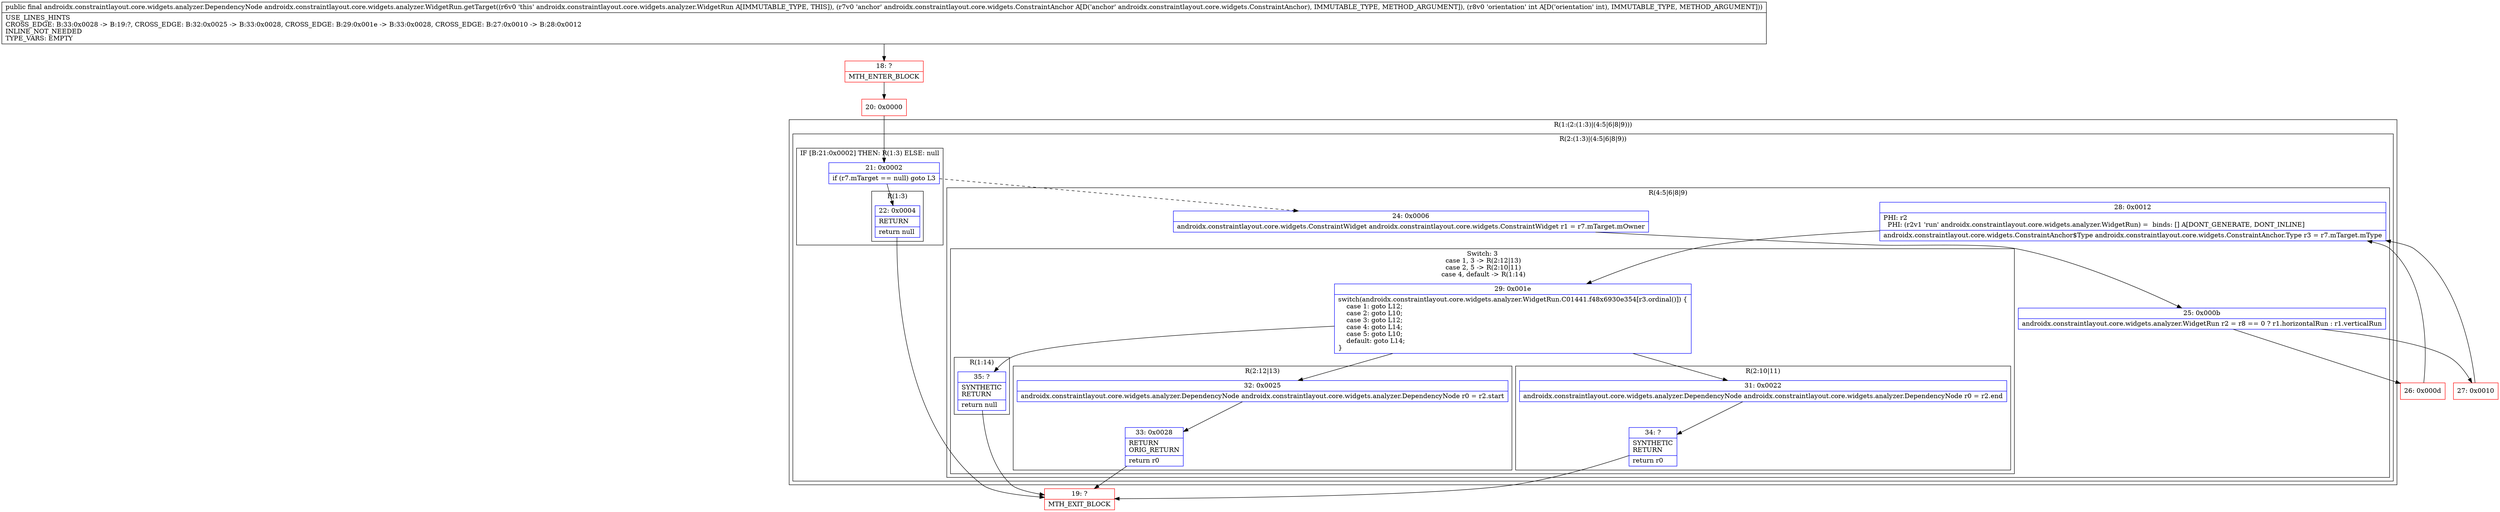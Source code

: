 digraph "CFG forandroidx.constraintlayout.core.widgets.analyzer.WidgetRun.getTarget(Landroidx\/constraintlayout\/core\/widgets\/ConstraintAnchor;I)Landroidx\/constraintlayout\/core\/widgets\/analyzer\/DependencyNode;" {
subgraph cluster_Region_232429139 {
label = "R(1:(2:(1:3)|(4:5|6|8|9)))";
node [shape=record,color=blue];
subgraph cluster_Region_1557243787 {
label = "R(2:(1:3)|(4:5|6|8|9))";
node [shape=record,color=blue];
subgraph cluster_IfRegion_1842826016 {
label = "IF [B:21:0x0002] THEN: R(1:3) ELSE: null";
node [shape=record,color=blue];
Node_21 [shape=record,label="{21\:\ 0x0002|if (r7.mTarget == null) goto L3\l}"];
subgraph cluster_Region_1576132379 {
label = "R(1:3)";
node [shape=record,color=blue];
Node_22 [shape=record,label="{22\:\ 0x0004|RETURN\l|return null\l}"];
}
}
subgraph cluster_Region_339383462 {
label = "R(4:5|6|8|9)";
node [shape=record,color=blue];
Node_24 [shape=record,label="{24\:\ 0x0006|androidx.constraintlayout.core.widgets.ConstraintWidget androidx.constraintlayout.core.widgets.ConstraintWidget r1 = r7.mTarget.mOwner\l}"];
Node_25 [shape=record,label="{25\:\ 0x000b|androidx.constraintlayout.core.widgets.analyzer.WidgetRun r2 = r8 == 0 ? r1.horizontalRun : r1.verticalRun\l}"];
Node_28 [shape=record,label="{28\:\ 0x0012|PHI: r2 \l  PHI: (r2v1 'run' androidx.constraintlayout.core.widgets.analyzer.WidgetRun) =  binds: [] A[DONT_GENERATE, DONT_INLINE]\l|androidx.constraintlayout.core.widgets.ConstraintAnchor$Type androidx.constraintlayout.core.widgets.ConstraintAnchor.Type r3 = r7.mTarget.mType\l}"];
subgraph cluster_SwitchRegion_1779501843 {
label = "Switch: 3
 case 1, 3 -> R(2:12|13)
 case 2, 5 -> R(2:10|11)
 case 4, default -> R(1:14)";
node [shape=record,color=blue];
Node_29 [shape=record,label="{29\:\ 0x001e|switch(androidx.constraintlayout.core.widgets.analyzer.WidgetRun.C01441.f48x6930e354[r3.ordinal()]) \{\l    case 1: goto L12;\l    case 2: goto L10;\l    case 3: goto L12;\l    case 4: goto L14;\l    case 5: goto L10;\l    default: goto L14;\l\}\l}"];
subgraph cluster_Region_2009872083 {
label = "R(2:12|13)";
node [shape=record,color=blue];
Node_32 [shape=record,label="{32\:\ 0x0025|androidx.constraintlayout.core.widgets.analyzer.DependencyNode androidx.constraintlayout.core.widgets.analyzer.DependencyNode r0 = r2.start\l}"];
Node_33 [shape=record,label="{33\:\ 0x0028|RETURN\lORIG_RETURN\l|return r0\l}"];
}
subgraph cluster_Region_1847898256 {
label = "R(2:10|11)";
node [shape=record,color=blue];
Node_31 [shape=record,label="{31\:\ 0x0022|androidx.constraintlayout.core.widgets.analyzer.DependencyNode androidx.constraintlayout.core.widgets.analyzer.DependencyNode r0 = r2.end\l}"];
Node_34 [shape=record,label="{34\:\ ?|SYNTHETIC\lRETURN\l|return r0\l}"];
}
subgraph cluster_Region_79733496 {
label = "R(1:14)";
node [shape=record,color=blue];
Node_35 [shape=record,label="{35\:\ ?|SYNTHETIC\lRETURN\l|return null\l}"];
}
}
}
}
}
Node_18 [shape=record,color=red,label="{18\:\ ?|MTH_ENTER_BLOCK\l}"];
Node_20 [shape=record,color=red,label="{20\:\ 0x0000}"];
Node_19 [shape=record,color=red,label="{19\:\ ?|MTH_EXIT_BLOCK\l}"];
Node_26 [shape=record,color=red,label="{26\:\ 0x000d}"];
Node_27 [shape=record,color=red,label="{27\:\ 0x0010}"];
MethodNode[shape=record,label="{public final androidx.constraintlayout.core.widgets.analyzer.DependencyNode androidx.constraintlayout.core.widgets.analyzer.WidgetRun.getTarget((r6v0 'this' androidx.constraintlayout.core.widgets.analyzer.WidgetRun A[IMMUTABLE_TYPE, THIS]), (r7v0 'anchor' androidx.constraintlayout.core.widgets.ConstraintAnchor A[D('anchor' androidx.constraintlayout.core.widgets.ConstraintAnchor), IMMUTABLE_TYPE, METHOD_ARGUMENT]), (r8v0 'orientation' int A[D('orientation' int), IMMUTABLE_TYPE, METHOD_ARGUMENT]))  | USE_LINES_HINTS\lCROSS_EDGE: B:33:0x0028 \-\> B:19:?, CROSS_EDGE: B:32:0x0025 \-\> B:33:0x0028, CROSS_EDGE: B:29:0x001e \-\> B:33:0x0028, CROSS_EDGE: B:27:0x0010 \-\> B:28:0x0012\lINLINE_NOT_NEEDED\lTYPE_VARS: EMPTY\l}"];
MethodNode -> Node_18;Node_21 -> Node_22;
Node_21 -> Node_24[style=dashed];
Node_22 -> Node_19;
Node_24 -> Node_25;
Node_25 -> Node_26;
Node_25 -> Node_27;
Node_28 -> Node_29;
Node_29 -> Node_31;
Node_29 -> Node_32;
Node_29 -> Node_35;
Node_32 -> Node_33;
Node_33 -> Node_19;
Node_31 -> Node_34;
Node_34 -> Node_19;
Node_35 -> Node_19;
Node_18 -> Node_20;
Node_20 -> Node_21;
Node_26 -> Node_28;
Node_27 -> Node_28;
}

